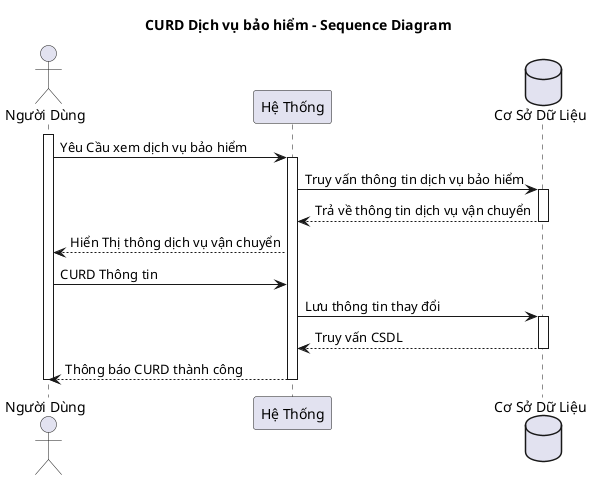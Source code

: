 @startuml
title CURD Dịch vụ bảo hiểm - Sequence Diagram

actor "Người Dùng" as user
participant "Hệ Thống" as system
database "Cơ Sở Dữ Liệu" as database

activate user
user -> system: Yêu Cầu xem dịch vụ bảo hiểm
activate system
system -> database: Truy vấn thông tin dịch vụ bảo hiểm
activate database
database --> system: Trả về thông tin dịch vụ vận chuyển
deactivate database
system --> user: Hiển Thị thông dịch vụ vận chuyển
user -> system: CURD Thông tin
system -> database: Lưu thông tin thay đổi
activate database
database --> system: Truy vấn CSDL
deactivate database
system --> user: Thông báo CURD thành công

deactivate system
deactivate user
@enduml
